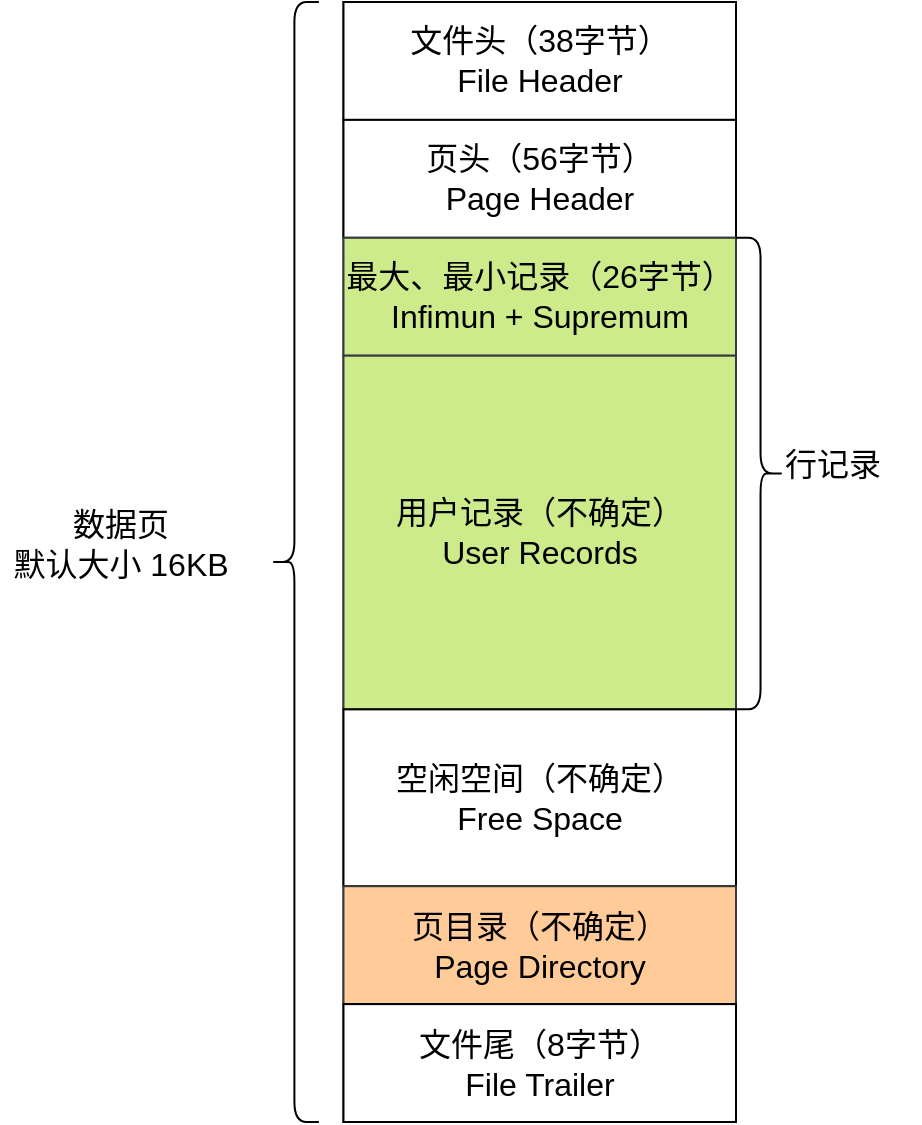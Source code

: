 <mxfile version="15.9.4" type="github">
  <diagram id="OVL1fdhTQ0hNxFUYMrg_" name="Page-1">
    <mxGraphModel dx="1757" dy="699" grid="1" gridSize="10" guides="1" tooltips="1" connect="1" arrows="1" fold="1" page="1" pageScale="1" pageWidth="827" pageHeight="1169" math="0" shadow="0">
      <root>
        <mxCell id="0" />
        <mxCell id="1" parent="0" />
        <mxCell id="aj5sigEt409hYvLDlq4d-14" value="" style="group" vertex="1" connectable="0" parent="1">
          <mxGeometry x="-20" y="110" width="460" height="560" as="geometry" />
        </mxCell>
        <mxCell id="aj5sigEt409hYvLDlq4d-9" value="" style="group;fillColor=#ffcc99;strokeColor=#36393d;container=0;fontSize=16;" vertex="1" connectable="0" parent="aj5sigEt409hYvLDlq4d-14">
          <mxGeometry x="171.733" width="196.267" height="560" as="geometry" />
        </mxCell>
        <mxCell id="aj5sigEt409hYvLDlq4d-1" value="文件头（38字节）&lt;br style=&quot;font-size: 16px;&quot;&gt;File Header" style="rounded=0;whiteSpace=wrap;html=1;fontSize=16;" vertex="1" parent="aj5sigEt409hYvLDlq4d-14">
          <mxGeometry x="171.733" width="196.267" height="58.947" as="geometry" />
        </mxCell>
        <mxCell id="aj5sigEt409hYvLDlq4d-2" value="页头（56字节）&lt;br style=&quot;font-size: 16px;&quot;&gt;Page Header" style="rounded=0;whiteSpace=wrap;html=1;fontSize=16;" vertex="1" parent="aj5sigEt409hYvLDlq4d-14">
          <mxGeometry x="171.733" y="58.947" width="196.267" height="58.947" as="geometry" />
        </mxCell>
        <mxCell id="aj5sigEt409hYvLDlq4d-3" value="最大、最小记录（26字节）&lt;br style=&quot;font-size: 16px;&quot;&gt;Infimun + Supremum" style="rounded=0;whiteSpace=wrap;html=1;fillColor=#cdeb8b;strokeColor=#36393d;fontSize=16;" vertex="1" parent="aj5sigEt409hYvLDlq4d-14">
          <mxGeometry x="171.733" y="117.895" width="196.267" height="58.947" as="geometry" />
        </mxCell>
        <mxCell id="aj5sigEt409hYvLDlq4d-4" value="用户记录（不确定）&lt;br style=&quot;font-size: 16px;&quot;&gt;User Records" style="rounded=0;whiteSpace=wrap;html=1;fillColor=#cdeb8b;strokeColor=#36393d;fontSize=16;" vertex="1" parent="aj5sigEt409hYvLDlq4d-14">
          <mxGeometry x="171.733" y="176.842" width="196.267" height="176.842" as="geometry" />
        </mxCell>
        <mxCell id="aj5sigEt409hYvLDlq4d-5" value="空闲空间（不确定）&lt;br style=&quot;font-size: 16px;&quot;&gt;Free Space" style="rounded=0;whiteSpace=wrap;html=1;fontSize=16;" vertex="1" parent="aj5sigEt409hYvLDlq4d-14">
          <mxGeometry x="171.733" y="353.684" width="196.267" height="88.421" as="geometry" />
        </mxCell>
        <mxCell id="aj5sigEt409hYvLDlq4d-7" value="页目录（不确定）&lt;br style=&quot;font-size: 16px;&quot;&gt;Page Directory" style="rounded=0;whiteSpace=wrap;html=1;fillColor=#ffcc99;strokeColor=#36393d;fontSize=16;" vertex="1" parent="aj5sigEt409hYvLDlq4d-14">
          <mxGeometry x="171.733" y="442.105" width="196.267" height="58.947" as="geometry" />
        </mxCell>
        <mxCell id="aj5sigEt409hYvLDlq4d-8" value="&lt;span style=&quot;font-size: 16px;&quot;&gt;文件尾（8字节）&lt;br style=&quot;font-size: 16px;&quot;&gt;File Trailer&lt;/span&gt;" style="rounded=0;whiteSpace=wrap;html=1;fontSize=16;" vertex="1" parent="aj5sigEt409hYvLDlq4d-14">
          <mxGeometry x="171.733" y="501.053" width="196.267" height="58.947" as="geometry" />
        </mxCell>
        <mxCell id="aj5sigEt409hYvLDlq4d-10" value="" style="shape=curlyBracket;whiteSpace=wrap;html=1;rounded=1;fontSize=16;" vertex="1" parent="aj5sigEt409hYvLDlq4d-14">
          <mxGeometry x="134.933" width="24.533" height="560" as="geometry" />
        </mxCell>
        <mxCell id="aj5sigEt409hYvLDlq4d-11" value="数据页&lt;br style=&quot;font-size: 16px;&quot;&gt;默认大小 16KB" style="text;html=1;align=center;verticalAlign=middle;resizable=0;points=[];autosize=1;strokeColor=none;fillColor=none;fontSize=16;" vertex="1" parent="aj5sigEt409hYvLDlq4d-14">
          <mxGeometry y="250.526" width="120" height="40" as="geometry" />
        </mxCell>
        <mxCell id="aj5sigEt409hYvLDlq4d-12" value="" style="shape=curlyBracket;whiteSpace=wrap;html=1;rounded=1;flipH=1;fontSize=16;" vertex="1" parent="aj5sigEt409hYvLDlq4d-14">
          <mxGeometry x="368" y="117.895" width="24.533" height="235.789" as="geometry" />
        </mxCell>
        <mxCell id="aj5sigEt409hYvLDlq4d-13" value="行记录" style="text;html=1;align=center;verticalAlign=middle;resizable=0;points=[];autosize=1;strokeColor=none;fillColor=none;fontSize=16;" vertex="1" parent="aj5sigEt409hYvLDlq4d-14">
          <mxGeometry x="386.4" y="221.053" width="60" height="20" as="geometry" />
        </mxCell>
      </root>
    </mxGraphModel>
  </diagram>
</mxfile>

